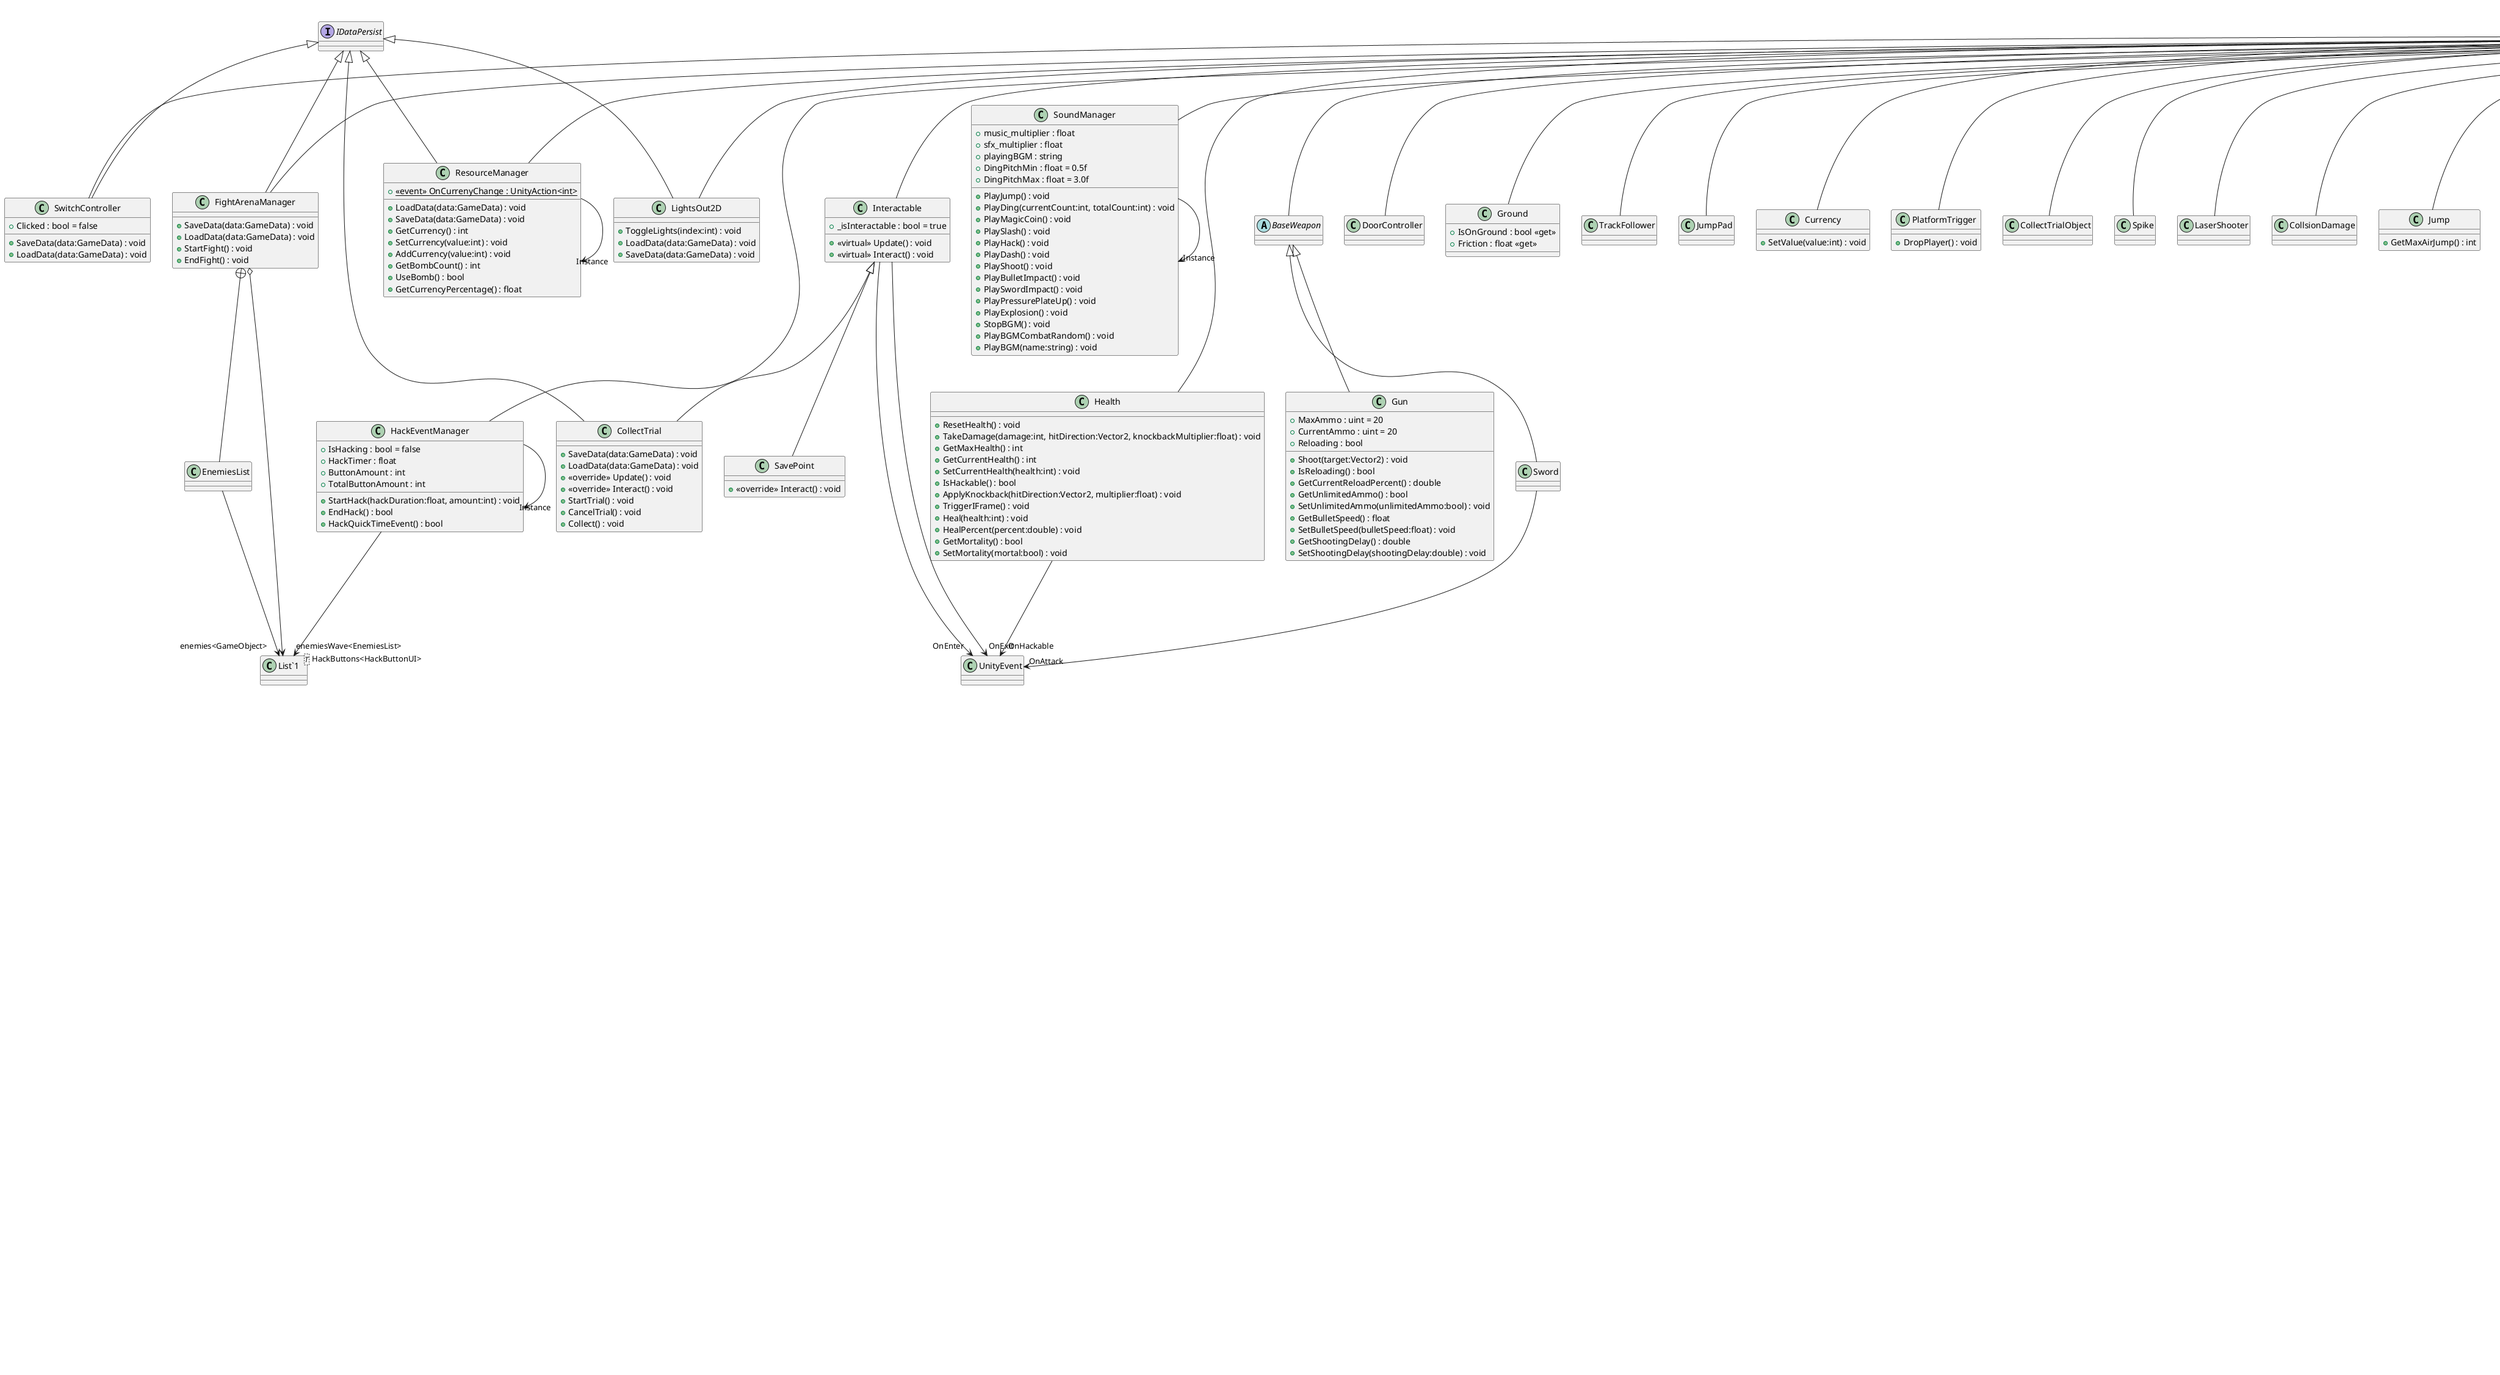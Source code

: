 @startuml
class MapTransition {
    + {static} FindDestinationPosition(fromScene:string, toScene:string, distanceFromSpawn:float) : Vector2
}
enum Direction {
    None,
    Left,
    Right,
    Up,
    Down,
}
MonoBehaviour <|-- MapTransition
MapTransition +-- Direction
class FieldOfView {
    + radius : float
    + spanAngle : float
    + CanSeePlayer : bool <<get>>
    + FieldOfViewCheck() : bool
}
MonoBehaviour <|-- FieldOfView
FieldOfView --> "facingDir" Vector2
FieldOfView --> "targetMask" LayerMask
FieldOfView --> "obstructionMask" LayerMask
class FightArenaManager {
    + SaveData(data:GameData) : void
    + LoadData(data:GameData) : void
    + StartFight() : void
    + EndFight() : void
}
class EnemiesList {
}
class "List`1"<T> {
}
MonoBehaviour <|-- FightArenaManager
IDataPersist <|-- FightArenaManager
FightArenaManager o-> "enemiesWave<EnemiesList>" "List`1"
FightArenaManager +-- EnemiesList
EnemiesList --> "enemies<GameObject>" "List`1"
class PlayerManager {
    + {static}  <<event>> OnPlayerChanged : UnityAction<GameObject> 
    + {static}  <<event>> OnPlayerDied : UnityAction 
    + Die() : void
    + Respawn() : void
    + {static} FindActivePlayer() : GameObject
    + {static} DestroyOtherActivePlayers() : void
    + {static} SetRespawnScene(sceneName:string) : void
}
MonoBehaviour <|-- PlayerManager
PlayerManager --> "Instance" PlayerManager
PlayerManager --> "Player" GameObject
class PauseMenu {
    + {static} GameIsPaused : bool = false
    + Resume() : void
    + Restart() : void
    + Setting() : void
    + Quit() : void
}
MonoBehaviour <|-- PauseMenu
PauseMenu --> "pauseMenuUI" GameObject
class HackEventManager {
    + IsHacking : bool = false
    + HackTimer : float
    + ButtonAmount : int
    + TotalButtonAmount : int
    + StartHack(hackDuration:float, amount:int) : void
    + EndHack() : bool
    + HackQuickTimeEvent() : bool
}
class "List`1"<T> {
}
MonoBehaviour <|-- HackEventManager
HackEventManager --> "Instance" HackEventManager
HackEventManager --> "HackButtons<HackButtonUI>" "List`1"
class Sound {
    + name : string
    + volume : float
    + pitch : float
}
Sound --> "clip" AudioClip
Sound --> "source" AudioSource
class CameraManager {
}
MonoBehaviour <|-- CameraManager
CameraManager --> "Instance" CameraManager
class SaveManager {
    +  <<event>> InitialLoaded : Action? 
    + SaveData() : void
    + LoadData() : void
    + NewGame() : void
    + PersistSave() : void
    + LoadSave() : void
    + DeleteSave() : void
    + ListSave() : IEnumerable<string>
}
MonoBehaviour <|-- SaveManager
SaveManager --> "Instance" SaveManager
class ResourceManager {
    + {static}  <<event>> OnCurrenyChange : UnityAction<int> 
    + LoadData(data:GameData) : void
    + SaveData(data:GameData) : void
    + GetCurrency() : int
    + SetCurrency(value:int) : void
    + AddCurrency(value:int) : void
    + GetBombCount() : int
    + UseBomb() : bool
    + GetCurrencyPercentage() : float
}
MonoBehaviour <|-- ResourceManager
IDataPersist <|-- ResourceManager
ResourceManager --> "Instance" ResourceManager
class SoundManager {
    + music_multiplier : float
    + sfx_multiplier : float
    + playingBGM : string
    + DingPitchMin : float = 0.5f
    + DingPitchMax : float = 3.0f
    + PlayJump() : void
    + PlayDing(currentCount:int, totalCount:int) : void
    + PlayMagicCoin() : void
    + PlaySlash() : void
    + PlayHack() : void
    + PlayDash() : void
    + PlayShoot() : void
    + PlayBulletImpact() : void
    + PlaySwordImpact() : void
    + PlayPressurePlateUp() : void
    + PlayExplosion() : void
    + StopBGM() : void
    + PlayBGMCombatRandom() : void
    + PlayBGM(name:string) : void
}
MonoBehaviour <|-- SoundManager
SoundManager --> "Instance" SoundManager
class MapManager {
    + IsChangingScene : bool
    + FromScene : string
    + ToScene : string
    + DistanceFromSpawn : float
    + CanChangeScene : bool <<get>>
    + ChangeScene(fromSceneName:string, toSceneName:string, direction:Direction, distanceFromSpawn:float) : void
}
MonoBehaviour <|-- MapManager
MapManager --> "Instance" MapManager
MapManager --> "Direction" Direction
class PlayerController {
    + GetHorizontalMovement() : float
    + GetVerticalMovement() : float
    + IsJumpPressed() : bool
    + IsJumpHeld() : bool
    + IsDashPressed() : bool
    + GetAttackDirection() : Vector2?
    + GetContinuedAttackDirection() : Vector2?
    + IsReloadPressed() : bool
    + IsSwapWeaponPressed() : bool
    + GetHackInput() : Vector2?
}
ScriptableObject <|-- PlayerController
InputController <|-- PlayerController
interface InputController {
}
class AIController {
    + <<virtual>> GetHorizontalMovement() : float
    + <<virtual>> GetVerticalMovement() : float
    + <<virtual>> IsJumpPressed() : bool
    + <<virtual>> IsJumpHeld() : bool
    + <<virtual>> GetAttackDirection() : Vector2?
    + <<virtual>> GetContinuedAttackDirection() : Vector2?
    + <<virtual>> IsReloadPressed() : bool
    + <<virtual>> IsDashPressed() : bool
    + <<virtual>> IsSwapWeaponPressed() : bool
    + <<virtual>> GetHackInput() : Vector2?
}
MonoBehaviour <|-- AIController
InputController <|-- AIController
class Controller {
}
MonoBehaviour <|-- Controller
Controller --> "Input" InputController
class DoorController {
}
MonoBehaviour <|-- DoorController
class SwitchController {
    + Clicked : bool = false
    + SaveData(data:GameData) : void
    + LoadData(data:GameData) : void
}
MonoBehaviour <|-- SwitchController
IDataPersist <|-- SwitchController
interface IDataPersist {
}
class FileSaver {
    + FileSaver(serializer:ISerializer, path:string, fileExt:string)
    + PersistSave(data:GameData, name:string, overwrite:bool) : void
    + LoadSave(name:string) : GameData
    + DeleteSave(name:string) : void
    + ListSaves() : System.Collections.Generic.IEnumerable<string>
}
ISaver <|-- FileSaver
interface ISerializer {
}
interface ISaver {
}
class JsonSerializer {
    + JsonSerializer(pretty:bool)
    + Serialize(writer:Stream, obj:T) : void
    + Deserialize(reader:Stream) : T
    + {static} SerializeString(data:string) : string
}
ISerializer <|-- JsonSerializer
class GameData {
    + name : string
    + currentScene : string
    + currency : int
}
class "SerializedDictionary`2"<T1,T2> {
}
GameData o-> "switches<string,bool>" "SerializedDictionary`2"
GameData o-> "fightArenas<string,bool>" "SerializedDictionary`2"
GameData o-> "collectTrials<string,bool>" "SerializedDictionary`2"
GameData o-> "puzzles<string,bool>" "SerializedDictionary`2"
class Ground {
    + IsOnGround : bool <<get>>
    + Friction : float <<get>>
}
MonoBehaviour <|-- Ground
class TrackFollower {
}
MonoBehaviour <|-- TrackFollower
class Interactable {
    + _isInteractable : bool = true
    + <<virtual>> Update() : void
    + <<virtual>> Interact() : void
}
MonoBehaviour <|-- Interactable
Interactable --> "OnEnter" UnityEvent
Interactable --> "OnExit" UnityEvent
class JumpPad {
}
MonoBehaviour <|-- JumpPad
class Currency {
    + SetValue(value:int) : void
}
MonoBehaviour <|-- Currency
class PlatformTrigger {
    + DropPlayer() : void
}
MonoBehaviour <|-- PlatformTrigger
class DropItem {
    + ValuePerCurrency : int
    + CurrencyAmount : int
    + velocity : float
    + DropCurrency() : void
}
MonoBehaviour <|-- DropItem
DropItem --> "CurrencyPrefab" GameObject
class CollectTrialObject {
}
MonoBehaviour <|-- CollectTrialObject
class Spike {
}
MonoBehaviour <|-- Spike
class SavePoint {
    + <<override>> Interact() : void
}
Interactable <|-- SavePoint
class LaserShooter {
}
MonoBehaviour <|-- LaserShooter
class CollectTrial {
    + SaveData(data:GameData) : void
    + LoadData(data:GameData) : void
    + <<override>> Update() : void
    + <<override>> Interact() : void
    + StartTrial() : void
    + CancelTrial() : void
    + Collect() : void
}
Interactable <|-- CollectTrial
IDataPersist <|-- CollectTrial
class CollsionDamage {
}
MonoBehaviour <|-- CollsionDamage
class Jump {
    + GetMaxAirJump() : int
}
MonoBehaviour <|-- Jump
class Hack {
}
MonoBehaviour <|-- Hack
class Move {
    + _hasDash : bool = true
    + SetFollowMovement(followMovement:bool) : void
}
MonoBehaviour <|-- Move
class Slash {
}
MonoBehaviour <|-- Slash
class ScreenShake {
    + {static} Shake(shakeParams:ShakeParams) : void
    + {static} Shake(shakeType:ShakeType) : void
}
struct ShakeParams {
    + intensity : float
    + seconds : float
    + {static} QuickShake(shakeLevel:float) : ShakeParams
}
enum ShakeType {
    Attack,
    HitEnemy,
    TakeDamage,
}
MonoBehaviour <|-- ScreenShake
ScreenShake --> "Instance" ScreenShake
ScreenShake +-- ShakeParams
ScreenShake +-- ShakeType
class Hack {
}
MonoBehaviour <|-- Hack
class Bullet {
    + Fire(velocity:Vector2, knockbackMultiplier:float) : void
}
BaseProjectile <|-- Bullet
class Gun {
    + MaxAmmo : uint = 20
    + CurrentAmmo : uint = 20
    + Reloading : bool
    + Shoot(target:Vector2) : void
    + IsReloading() : bool
    + GetCurrentReloadPercent() : double
    + GetUnlimitedAmmo() : bool
    + SetUnlimitedAmmo(unlimitedAmmo:bool) : void
    + GetBulletSpeed() : float
    + SetBulletSpeed(bulletSpeed:float) : void
    + GetShootingDelay() : double
    + SetShootingDelay(shootingDelay:double) : void
}
BaseWeapon <|-- Gun
class Health {
    + ResetHealth() : void
    + TakeDamage(damage:int, hitDirection:Vector2, knockbackMultiplier:float) : void
    + GetMaxHealth() : int
    + GetCurrentHealth() : int
    + SetCurrentHealth(health:int) : void
    + IsHackable() : bool
    + ApplyKnockback(hitDirection:Vector2, multiplier:float) : void
    + TriggerIFrame() : void
    + Heal(health:int) : void
    + HealPercent(percent:double) : void
    + GetMortality() : bool
    + SetMortality(mortal:bool) : void
}
MonoBehaviour <|-- Health
Health --> "OnHackable" UnityEvent
class Pulse {
}
MonoBehaviour <|-- Pulse
class WeaponManager {
    + CurrentWeapon() : BaseWeapon?
}
MonoBehaviour <|-- WeaponManager
class Sword {
}
BaseWeapon <|-- Sword
Sword --> "OnAttack" UnityEvent
class EnemyHealthBar {
}
BaseHealthBar <|-- EnemyHealthBar
class HackButtonUI {
    + Clicked : bool
    + SetButton(clicked:bool) : void
}
MonoBehaviour <|-- HackButtonUI
class EnemySkillBar {
}
MonoBehaviour <|-- EnemySkillBar
class EquipmentUIManager {
    + CheckEquipment() : void
    + Select(mono:MonoBehaviour) : void
}
MonoBehaviour <|-- EquipmentUIManager
EquipmentUIManager --> "Instance" EquipmentUIManager
class HealthBar {
}
BaseHealthBar <|-- HealthBar
class CurrencyUI {
    + UpdateUI(currency:int) : void
}
MonoBehaviour <|-- CurrencyUI
class EquipmentSlot {
    + Select() : void
    + Deselect() : void
}
MonoBehaviour <|-- EquipmentSlot
EquipmentSlot --> "selectedColor" Color
EquipmentSlot --> "notSelectedColor" Color
class MainMenu {
    + PlayGame() : void
    + LoadGame() : void
    + GoToOption() : void
    + QuitGame() : void
}
MonoBehaviour <|-- MainMenu
class VolumeSetting {
    + SetMusicVolume() : void
    + SetSFXVolume() : void
    + BackToMainMenu() : void
}
MonoBehaviour <|-- VolumeSetting
class WeaponStatusBar {
}
MonoBehaviour <|-- WeaponStatusBar
WeaponStatusBar --> "statusText" TMP_Text
WeaponStatusBar --> "statusBar" Slider
class SkillUIManager {
    + CheckSkill() : void
}
MonoBehaviour <|-- SkillUIManager
SkillUIManager --> "Instance" SkillUIManager
class SwordWielderController {
    + dashingDistance : float
    + preferredDistance : float
    + <<override>> GetHorizontalMovement() : float
    + <<override>> IsJumpPressed() : bool
    + <<override>> IsDashPressed() : bool
    + <<override>> GetAttackDirection() : Vector2?
}
enum State {
    INITAL,
    IDLE,
    NOTICED,
    ATTACKING,
}
AIController <|-- SwordWielderController
InputController <|-- SwordWielderController
SwordWielderController +-- State
class TemplateController {
    + <<override>> GetAttackDirection() : Vector2?
    + <<override>> IsReloadPressed() : bool
    + <<override>> IsJumpPressed() : bool
}
enum State {
    INITAL,
    IDLE,
    SHOOTING,
    RELOADING,
}
AIController <|-- TemplateController
InputController <|-- TemplateController
TemplateController +-- State
class SpawnerController {
}
MonoBehaviour <|-- SpawnerController
class TurretController {
    + <<override>> GetAttackDirection() : Vector2?
    + <<override>> IsReloadPressed() : bool
    + <<override>> IsJumpPressed() : bool
}
enum State {
    INITAL,
    IDLE,
    SHOOTING,
    RELOADING,
}
AIController <|-- TurretController
InputController <|-- TurretController
TurretController +-- State
class BomberController {
    + <<override>> GetHorizontalMovement() : float
    + <<override>> GetVerticalMovement() : float
    + <<override>> IsJumpPressed() : bool
}
enum State {
    INITAL,
    IDLE,
    RUNNING,
}
AIController <|-- BomberController
InputController <|-- BomberController
BomberController +-- State
class MenuBomberController {
    + <<override>> GetHorizontalMovement() : float
    + <<override>> IsJumpPressed() : bool
}
enum State {
    INITAL,
    IDLE,
}
AIController <|-- MenuBomberController
InputController <|-- MenuBomberController
MenuBomberController +-- State
class MenuDemoController {
    + <<override>> GetAttackDirection() : Vector2?
    + <<override>> GetHorizontalMovement() : float
    + <<override>> IsReloadPressed() : bool
    + <<override>> IsJumpPressed() : bool
    + <<override>> IsDashPressed() : bool
}
enum State {
    INITAL,
    SHOOTING,
    RELOADING,
}
AIController <|-- MenuDemoController
InputController <|-- MenuDemoController
MenuDemoController +-- State
class SwordChargerController {
    + <<override>> GetHorizontalMovement() : float
    + <<override>> IsJumpPressed() : bool
    + <<override>> IsDashPressed() : bool
    + <<override>> GetAttackDirection() : Vector2?
}
enum State {
    INITAL,
    IDLE,
    NOTICED,
    CHARGING,
    COOLDOWN,
}
AIController <|-- SwordChargerController
InputController <|-- SwordChargerController
SwordChargerController +-- State
class LightsOut2D {
    + ToggleLights(index:int) : void
    + LoadData(data:GameData) : void
    + SaveData(data:GameData) : void
}
MonoBehaviour <|-- LightsOut2D
IDataPersist <|-- LightsOut2D
class LightsOut2DTile {
    + SetIndex(index:int) : void
}
MonoBehaviour <|-- LightsOut2DTile
abstract class BaseWeapon {
}
MonoBehaviour <|-- BaseWeapon
abstract class BaseProjectile {
    + IsEnemy : bool
}
MonoBehaviour <|-- BaseProjectile
abstract class BaseHealthBar {
    + SetHealthBar() : void
}
MonoBehaviour <|-- BaseHealthBar
BaseHealthBar --> "gradient" Gradient
BaseHealthBar --> "fill" Image
class EquipmentsManager {
}
MonoBehaviour <|-- EquipmentsManager
class Boss1Controller {
}
enum Phase {
    NORMAL,
    Boost1,
    Boost2,
}
Boss1BaseController <|-- Boss1Controller
Boss1Controller +-- Phase
abstract class Boss1BaseController {
    + IsDestroy() : bool
    + <<override>> GetAttackDirection() : Vector2?
}
enum State {
    INITAL,
    IDLE,
    SHOOTING,
}
AIController <|-- Boss1BaseController
InputController <|-- Boss1BaseController
Boss1BaseController +-- State
class Boss1ComponentController {
    + GetHealDelay() : double
    + SetHealDelay(healDelay:double) : void
    + GetHealPercent() : double
    + SetHealPercent(healPercent:double) : void
    + GetGun() : Gun
    + GetHealth() : Health
}
Boss1BaseController <|-- Boss1ComponentController
@enduml
